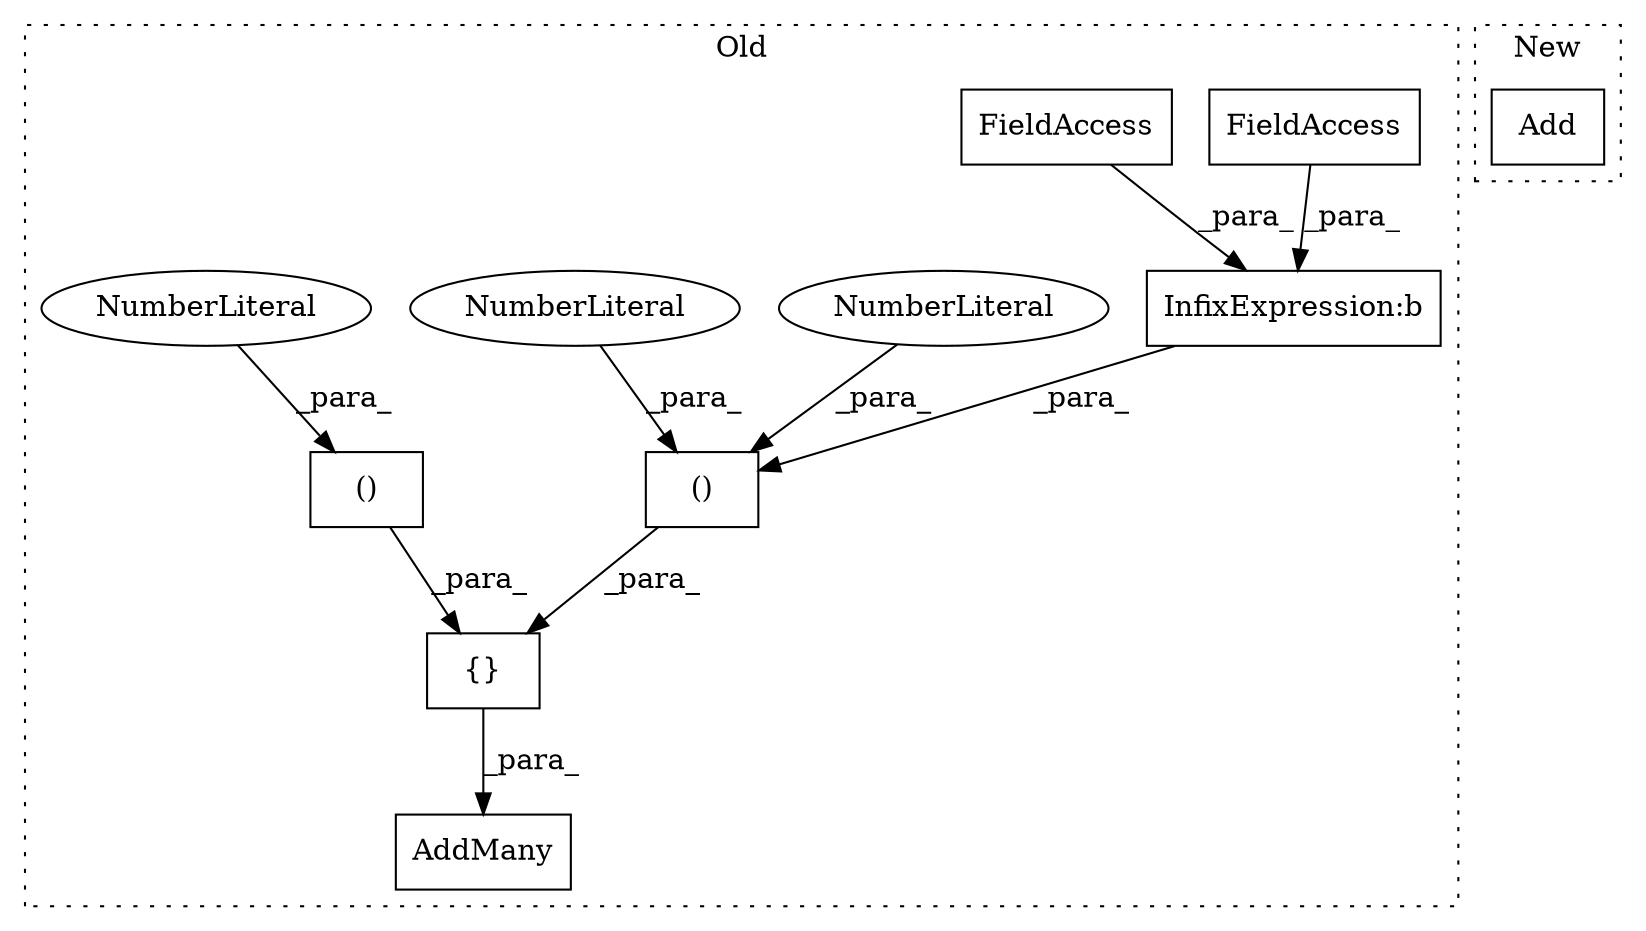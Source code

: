 digraph G {
subgraph cluster0 {
1 [label="AddMany" a="32" s="10750,11439" l="8,1" shape="box"];
3 [label="()" a="106" s="10773" l="94" shape="box"];
4 [label="{}" a="4" s="10767,11437" l="6,2" shape="box"];
5 [label="()" a="106" s="11049" l="115" shape="box"];
6 [label="NumberLiteral" a="34" s="11163" l="1" shape="ellipse"];
7 [label="NumberLiteral" a="34" s="11110" l="1" shape="ellipse"];
8 [label="NumberLiteral" a="34" s="10866" l="1" shape="ellipse"];
9 [label="InfixExpression:b" a="27" s="11140" l="3" shape="box"];
10 [label="FieldAccess" a="22" s="11143" l="6" shape="box"];
11 [label="FieldAccess" a="22" s="11125" l="15" shape="box"];
label = "Old";
style="dotted";
}
subgraph cluster1 {
2 [label="Add" a="32" s="10928,10977" l="4,1" shape="box"];
label = "New";
style="dotted";
}
3 -> 4 [label="_para_"];
4 -> 1 [label="_para_"];
5 -> 4 [label="_para_"];
6 -> 5 [label="_para_"];
7 -> 5 [label="_para_"];
8 -> 3 [label="_para_"];
9 -> 5 [label="_para_"];
10 -> 9 [label="_para_"];
11 -> 9 [label="_para_"];
}